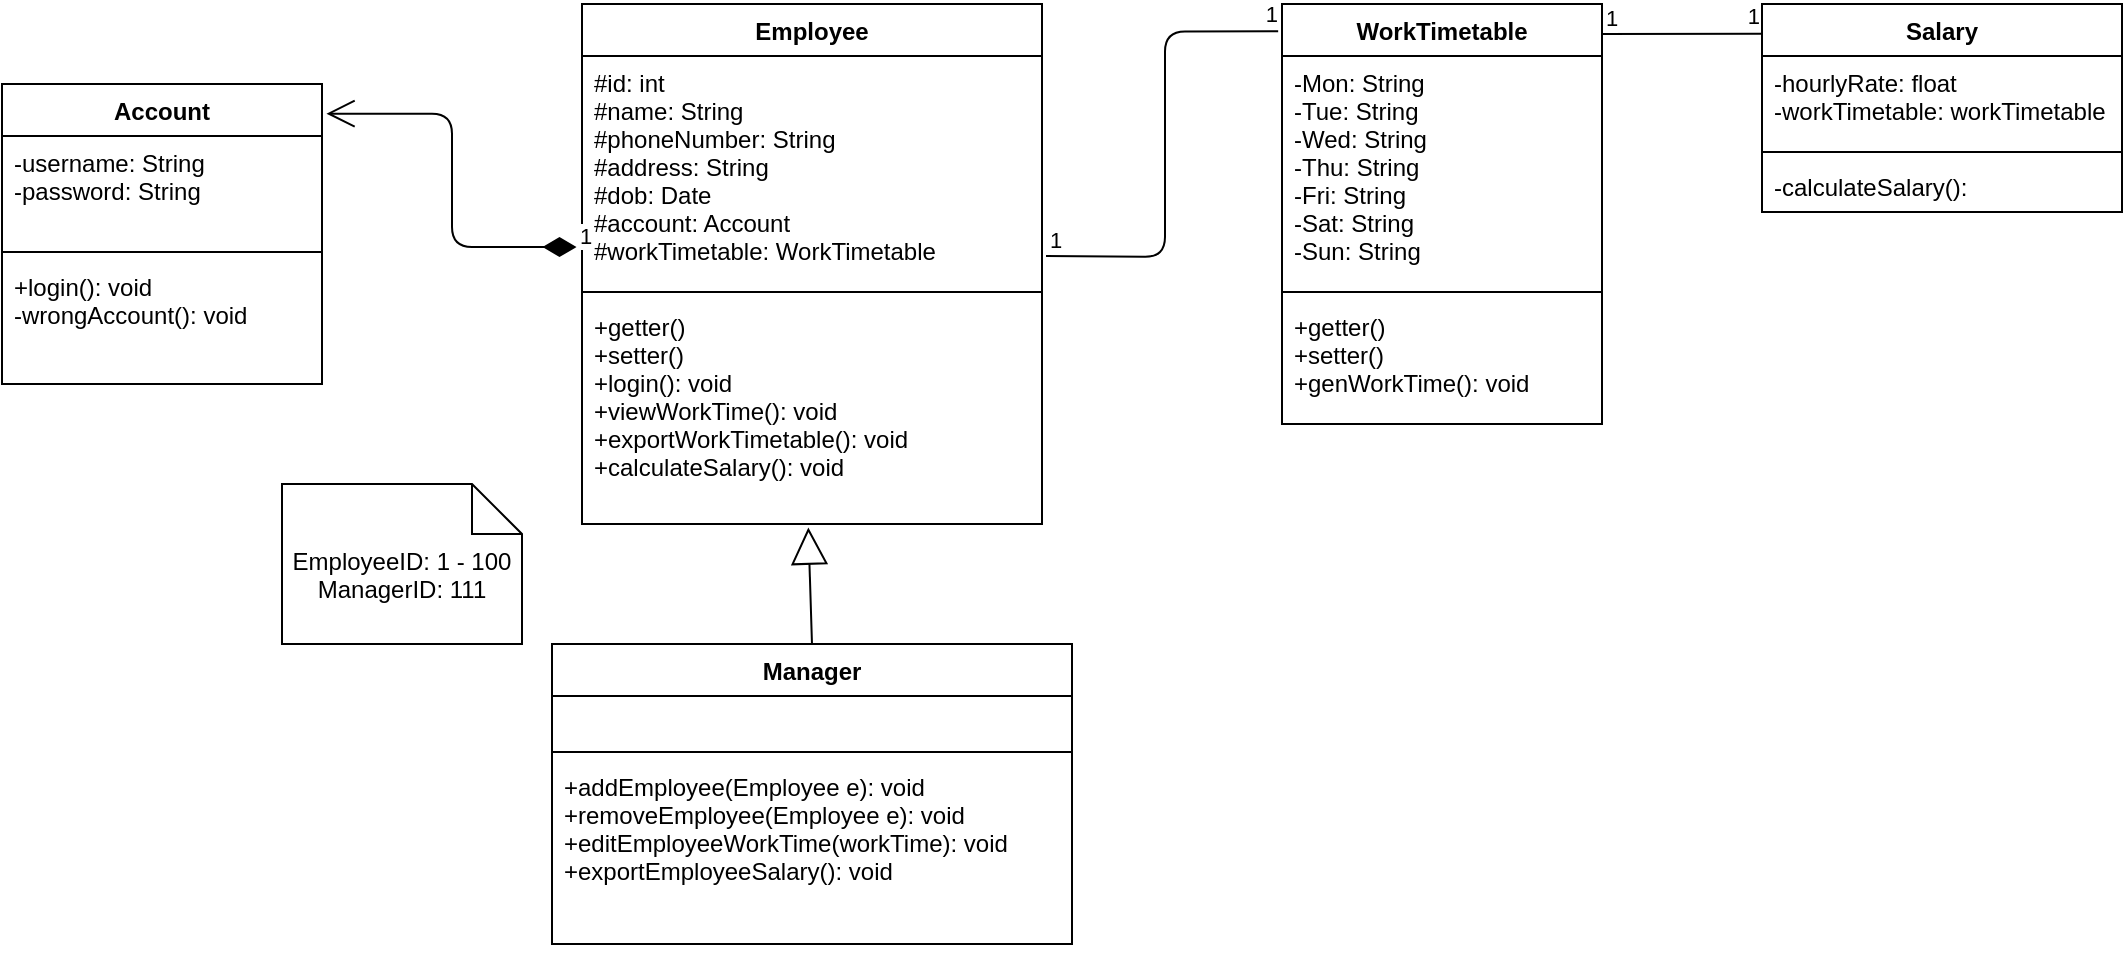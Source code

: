 <mxfile version="13.8.8" type="github">
  <diagram id="C5RBs43oDa-KdzZeNtuy" name="Page-1">
    <mxGraphModel dx="2131" dy="531" grid="1" gridSize="10" guides="1" tooltips="1" connect="1" arrows="1" fold="1" page="1" pageScale="1" pageWidth="827" pageHeight="1169" math="0" shadow="0">
      <root>
        <mxCell id="WIyWlLk6GJQsqaUBKTNV-0" />
        <mxCell id="WIyWlLk6GJQsqaUBKTNV-1" parent="WIyWlLk6GJQsqaUBKTNV-0" />
        <mxCell id="Y97-kvUSINqYxWR_9_tH-6" value="Employee" style="swimlane;fontStyle=1;align=center;verticalAlign=top;childLayout=stackLayout;horizontal=1;startSize=26;horizontalStack=0;resizeParent=1;resizeParentMax=0;resizeLast=0;collapsible=1;marginBottom=0;" parent="WIyWlLk6GJQsqaUBKTNV-1" vertex="1">
          <mxGeometry x="130" y="40" width="230" height="260" as="geometry" />
        </mxCell>
        <mxCell id="Y97-kvUSINqYxWR_9_tH-7" value="#id: int&#xa;#name: String &#xa;#phoneNumber: String &#xa;#address: String &#xa;#dob: Date &#xa;#account: Account&#xa;#workTimetable: WorkTimetable&#xa;&#xa;&#xa;&#xa;" style="text;strokeColor=none;fillColor=none;align=left;verticalAlign=top;spacingLeft=4;spacingRight=4;overflow=hidden;rotatable=0;points=[[0,0.5],[1,0.5]];portConstraint=eastwest;labelBackgroundColor=#ffffff;" parent="Y97-kvUSINqYxWR_9_tH-6" vertex="1">
          <mxGeometry y="26" width="230" height="114" as="geometry" />
        </mxCell>
        <mxCell id="Y97-kvUSINqYxWR_9_tH-8" value="" style="line;strokeWidth=1;fillColor=none;align=left;verticalAlign=middle;spacingTop=-1;spacingLeft=3;spacingRight=3;rotatable=0;labelPosition=right;points=[];portConstraint=eastwest;" parent="Y97-kvUSINqYxWR_9_tH-6" vertex="1">
          <mxGeometry y="140" width="230" height="8" as="geometry" />
        </mxCell>
        <mxCell id="Y97-kvUSINqYxWR_9_tH-9" value="+getter()&#xa;+setter()&#xa;+login(): void&#xa;+viewWorkTime(): void&#xa;+exportWorkTimetable(): void&#xa;+calculateSalary(): void&#xa;" style="text;strokeColor=none;fillColor=none;align=left;verticalAlign=top;spacingLeft=4;spacingRight=4;overflow=hidden;rotatable=0;points=[[0,0.5],[1,0.5]];portConstraint=eastwest;" parent="Y97-kvUSINqYxWR_9_tH-6" vertex="1">
          <mxGeometry y="148" width="230" height="112" as="geometry" />
        </mxCell>
        <mxCell id="Y97-kvUSINqYxWR_9_tH-10" value="Manager" style="swimlane;fontStyle=1;align=center;verticalAlign=top;childLayout=stackLayout;horizontal=1;startSize=26;horizontalStack=0;resizeParent=1;resizeParentMax=0;resizeLast=0;collapsible=1;marginBottom=0;" parent="WIyWlLk6GJQsqaUBKTNV-1" vertex="1">
          <mxGeometry x="115" y="360" width="260" height="150" as="geometry" />
        </mxCell>
        <mxCell id="Y97-kvUSINqYxWR_9_tH-11" value=" " style="text;strokeColor=none;fillColor=none;align=left;verticalAlign=top;spacingLeft=4;spacingRight=4;overflow=hidden;rotatable=0;points=[[0,0.5],[1,0.5]];portConstraint=eastwest;" parent="Y97-kvUSINqYxWR_9_tH-10" vertex="1">
          <mxGeometry y="26" width="260" height="24" as="geometry" />
        </mxCell>
        <mxCell id="Y97-kvUSINqYxWR_9_tH-12" value="" style="line;strokeWidth=1;fillColor=none;align=left;verticalAlign=middle;spacingTop=-1;spacingLeft=3;spacingRight=3;rotatable=0;labelPosition=right;points=[];portConstraint=eastwest;" parent="Y97-kvUSINqYxWR_9_tH-10" vertex="1">
          <mxGeometry y="50" width="260" height="8" as="geometry" />
        </mxCell>
        <mxCell id="Y97-kvUSINqYxWR_9_tH-13" value="+addEmployee(Employee e): void&#xa;+removeEmployee(Employee e): void&#xa;+editEmployeeWorkTime(workTime): void&#xa;+exportEmployeeSalary(): void&#xa;" style="text;strokeColor=none;fillColor=none;align=left;verticalAlign=top;spacingLeft=4;spacingRight=4;overflow=hidden;rotatable=0;points=[[0,0.5],[1,0.5]];portConstraint=eastwest;" parent="Y97-kvUSINqYxWR_9_tH-10" vertex="1">
          <mxGeometry y="58" width="260" height="92" as="geometry" />
        </mxCell>
        <mxCell id="Y97-kvUSINqYxWR_9_tH-19" value="" style="endArrow=block;endSize=16;endFill=0;html=1;exitX=0.5;exitY=0;exitDx=0;exitDy=0;entryX=0.492;entryY=1.016;entryDx=0;entryDy=0;entryPerimeter=0;" parent="WIyWlLk6GJQsqaUBKTNV-1" source="Y97-kvUSINqYxWR_9_tH-10" target="Y97-kvUSINqYxWR_9_tH-9" edge="1">
          <mxGeometry width="160" relative="1" as="geometry">
            <mxPoint x="90" y="370" as="sourcePoint" />
            <mxPoint x="60.32" y="291.472" as="targetPoint" />
          </mxGeometry>
        </mxCell>
        <mxCell id="Y97-kvUSINqYxWR_9_tH-20" value="WorkTimetable" style="swimlane;fontStyle=1;align=center;verticalAlign=top;childLayout=stackLayout;horizontal=1;startSize=26;horizontalStack=0;resizeParent=1;resizeParentMax=0;resizeLast=0;collapsible=1;marginBottom=0;labelBackgroundColor=#ffffff;" parent="WIyWlLk6GJQsqaUBKTNV-1" vertex="1">
          <mxGeometry x="480" y="40" width="160" height="210" as="geometry" />
        </mxCell>
        <mxCell id="Y97-kvUSINqYxWR_9_tH-21" value="-Mon: String&#xa;-Tue: String&#xa;-Wed: String&#xa;-Thu: String&#xa;-Fri: String&#xa;-Sat: String&#xa;-Sun: String&#xa;" style="text;strokeColor=none;fillColor=none;align=left;verticalAlign=top;spacingLeft=4;spacingRight=4;overflow=hidden;rotatable=0;points=[[0,0.5],[1,0.5]];portConstraint=eastwest;" parent="Y97-kvUSINqYxWR_9_tH-20" vertex="1">
          <mxGeometry y="26" width="160" height="114" as="geometry" />
        </mxCell>
        <mxCell id="Y97-kvUSINqYxWR_9_tH-22" value="" style="line;strokeWidth=1;fillColor=none;align=left;verticalAlign=middle;spacingTop=-1;spacingLeft=3;spacingRight=3;rotatable=0;labelPosition=right;points=[];portConstraint=eastwest;" parent="Y97-kvUSINqYxWR_9_tH-20" vertex="1">
          <mxGeometry y="140" width="160" height="8" as="geometry" />
        </mxCell>
        <mxCell id="Y97-kvUSINqYxWR_9_tH-23" value="+getter()&#xa;+setter()&#xa;+genWorkTime(): void&#xa;" style="text;strokeColor=none;fillColor=none;align=left;verticalAlign=top;spacingLeft=4;spacingRight=4;overflow=hidden;rotatable=0;points=[[0,0.5],[1,0.5]];portConstraint=eastwest;" parent="Y97-kvUSINqYxWR_9_tH-20" vertex="1">
          <mxGeometry y="148" width="160" height="62" as="geometry" />
        </mxCell>
        <mxCell id="YvoaTe3m8WfKXrbpgvwH-4" value="Account" style="swimlane;fontStyle=1;align=center;verticalAlign=top;childLayout=stackLayout;horizontal=1;startSize=26;horizontalStack=0;resizeParent=1;resizeParentMax=0;resizeLast=0;collapsible=1;marginBottom=0;" parent="WIyWlLk6GJQsqaUBKTNV-1" vertex="1">
          <mxGeometry x="-160" y="80" width="160" height="150" as="geometry" />
        </mxCell>
        <mxCell id="YvoaTe3m8WfKXrbpgvwH-5" value="-username: String&#xa;-password: String&#xa;" style="text;strokeColor=none;fillColor=none;align=left;verticalAlign=top;spacingLeft=4;spacingRight=4;overflow=hidden;rotatable=0;points=[[0,0.5],[1,0.5]];portConstraint=eastwest;" parent="YvoaTe3m8WfKXrbpgvwH-4" vertex="1">
          <mxGeometry y="26" width="160" height="54" as="geometry" />
        </mxCell>
        <mxCell id="YvoaTe3m8WfKXrbpgvwH-6" value="" style="line;strokeWidth=1;fillColor=none;align=left;verticalAlign=middle;spacingTop=-1;spacingLeft=3;spacingRight=3;rotatable=0;labelPosition=right;points=[];portConstraint=eastwest;" parent="YvoaTe3m8WfKXrbpgvwH-4" vertex="1">
          <mxGeometry y="80" width="160" height="8" as="geometry" />
        </mxCell>
        <mxCell id="YvoaTe3m8WfKXrbpgvwH-7" value="+login(): void&#xa;-wrongAccount(): void" style="text;strokeColor=none;fillColor=none;align=left;verticalAlign=top;spacingLeft=4;spacingRight=4;overflow=hidden;rotatable=0;points=[[0,0.5],[1,0.5]];portConstraint=eastwest;" parent="YvoaTe3m8WfKXrbpgvwH-4" vertex="1">
          <mxGeometry y="88" width="160" height="62" as="geometry" />
        </mxCell>
        <mxCell id="YvoaTe3m8WfKXrbpgvwH-11" value="&lt;div&gt;EmployeeID: 1 - 100&lt;/div&gt;&lt;div&gt;ManagerID: 111&lt;br&gt;&lt;/div&gt;" style="shape=note2;boundedLbl=1;whiteSpace=wrap;html=1;size=25;verticalAlign=top;align=center;" parent="WIyWlLk6GJQsqaUBKTNV-1" vertex="1">
          <mxGeometry x="-20" y="280" width="120" height="80" as="geometry" />
        </mxCell>
        <mxCell id="YvoaTe3m8WfKXrbpgvwH-13" value="1" style="endArrow=open;html=1;endSize=12;startArrow=diamondThin;startSize=14;startFill=1;edgeStyle=orthogonalEdgeStyle;align=left;verticalAlign=bottom;entryX=1.014;entryY=0.099;entryDx=0;entryDy=0;entryPerimeter=0;exitX=-0.012;exitY=0.838;exitDx=0;exitDy=0;exitPerimeter=0;" parent="WIyWlLk6GJQsqaUBKTNV-1" source="Y97-kvUSINqYxWR_9_tH-7" target="YvoaTe3m8WfKXrbpgvwH-4" edge="1">
          <mxGeometry x="-1" y="3" relative="1" as="geometry">
            <mxPoint x="70" y="97" as="sourcePoint" />
            <mxPoint x="110" y="220" as="targetPoint" />
          </mxGeometry>
        </mxCell>
        <mxCell id="YvoaTe3m8WfKXrbpgvwH-14" value="" style="endArrow=none;html=1;edgeStyle=orthogonalEdgeStyle;entryX=-0.012;entryY=0.065;entryDx=0;entryDy=0;entryPerimeter=0;" parent="WIyWlLk6GJQsqaUBKTNV-1" target="Y97-kvUSINqYxWR_9_tH-20" edge="1">
          <mxGeometry relative="1" as="geometry">
            <mxPoint x="362" y="166" as="sourcePoint" />
            <mxPoint x="430" y="230" as="targetPoint" />
          </mxGeometry>
        </mxCell>
        <mxCell id="YvoaTe3m8WfKXrbpgvwH-15" value="1" style="edgeLabel;resizable=0;html=1;align=left;verticalAlign=bottom;" parent="YvoaTe3m8WfKXrbpgvwH-14" connectable="0" vertex="1">
          <mxGeometry x="-1" relative="1" as="geometry" />
        </mxCell>
        <mxCell id="YvoaTe3m8WfKXrbpgvwH-16" value="1" style="edgeLabel;resizable=0;html=1;align=right;verticalAlign=bottom;" parent="YvoaTe3m8WfKXrbpgvwH-14" connectable="0" vertex="1">
          <mxGeometry x="1" relative="1" as="geometry" />
        </mxCell>
        <mxCell id="YvoaTe3m8WfKXrbpgvwH-17" value="Salary" style="swimlane;fontStyle=1;align=center;verticalAlign=top;childLayout=stackLayout;horizontal=1;startSize=26;horizontalStack=0;resizeParent=1;resizeParentMax=0;resizeLast=0;collapsible=1;marginBottom=0;" parent="WIyWlLk6GJQsqaUBKTNV-1" vertex="1">
          <mxGeometry x="720" y="40" width="180" height="104" as="geometry" />
        </mxCell>
        <mxCell id="YvoaTe3m8WfKXrbpgvwH-18" value="-hourlyRate: float&#xa;-workTimetable: workTimetable&#xa;" style="text;strokeColor=none;fillColor=none;align=left;verticalAlign=top;spacingLeft=4;spacingRight=4;overflow=hidden;rotatable=0;points=[[0,0.5],[1,0.5]];portConstraint=eastwest;" parent="YvoaTe3m8WfKXrbpgvwH-17" vertex="1">
          <mxGeometry y="26" width="180" height="44" as="geometry" />
        </mxCell>
        <mxCell id="YvoaTe3m8WfKXrbpgvwH-19" value="" style="line;strokeWidth=1;fillColor=none;align=left;verticalAlign=middle;spacingTop=-1;spacingLeft=3;spacingRight=3;rotatable=0;labelPosition=right;points=[];portConstraint=eastwest;" parent="YvoaTe3m8WfKXrbpgvwH-17" vertex="1">
          <mxGeometry y="70" width="180" height="8" as="geometry" />
        </mxCell>
        <mxCell id="YvoaTe3m8WfKXrbpgvwH-20" value="-calculateSalary():" style="text;strokeColor=none;fillColor=none;align=left;verticalAlign=top;spacingLeft=4;spacingRight=4;overflow=hidden;rotatable=0;points=[[0,0.5],[1,0.5]];portConstraint=eastwest;" parent="YvoaTe3m8WfKXrbpgvwH-17" vertex="1">
          <mxGeometry y="78" width="180" height="26" as="geometry" />
        </mxCell>
        <mxCell id="YvoaTe3m8WfKXrbpgvwH-22" value="" style="endArrow=none;html=1;entryX=-0.002;entryY=0.143;entryDx=0;entryDy=0;entryPerimeter=0;" parent="WIyWlLk6GJQsqaUBKTNV-1" target="YvoaTe3m8WfKXrbpgvwH-17" edge="1">
          <mxGeometry relative="1" as="geometry">
            <mxPoint x="640" y="55" as="sourcePoint" />
            <mxPoint x="800" y="300" as="targetPoint" />
          </mxGeometry>
        </mxCell>
        <mxCell id="YvoaTe3m8WfKXrbpgvwH-23" value="1" style="edgeLabel;resizable=0;html=1;align=left;verticalAlign=bottom;" parent="YvoaTe3m8WfKXrbpgvwH-22" connectable="0" vertex="1">
          <mxGeometry x="-1" relative="1" as="geometry" />
        </mxCell>
        <mxCell id="YvoaTe3m8WfKXrbpgvwH-24" value="1" style="edgeLabel;resizable=0;html=1;align=right;verticalAlign=bottom;" parent="YvoaTe3m8WfKXrbpgvwH-22" connectable="0" vertex="1">
          <mxGeometry x="1" relative="1" as="geometry" />
        </mxCell>
      </root>
    </mxGraphModel>
  </diagram>
</mxfile>
